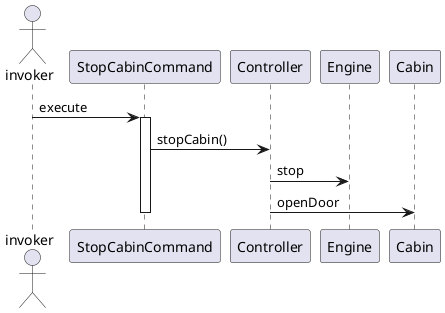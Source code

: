 @startuml

actor invoker

invoker -> StopCabinCommand: execute
activate StopCabinCommand
StopCabinCommand -> Controller: stopCabin()
Controller -> Engine: stop
Controller -> Cabin: openDoor
deactivate StopCabinCommand

@enduml
